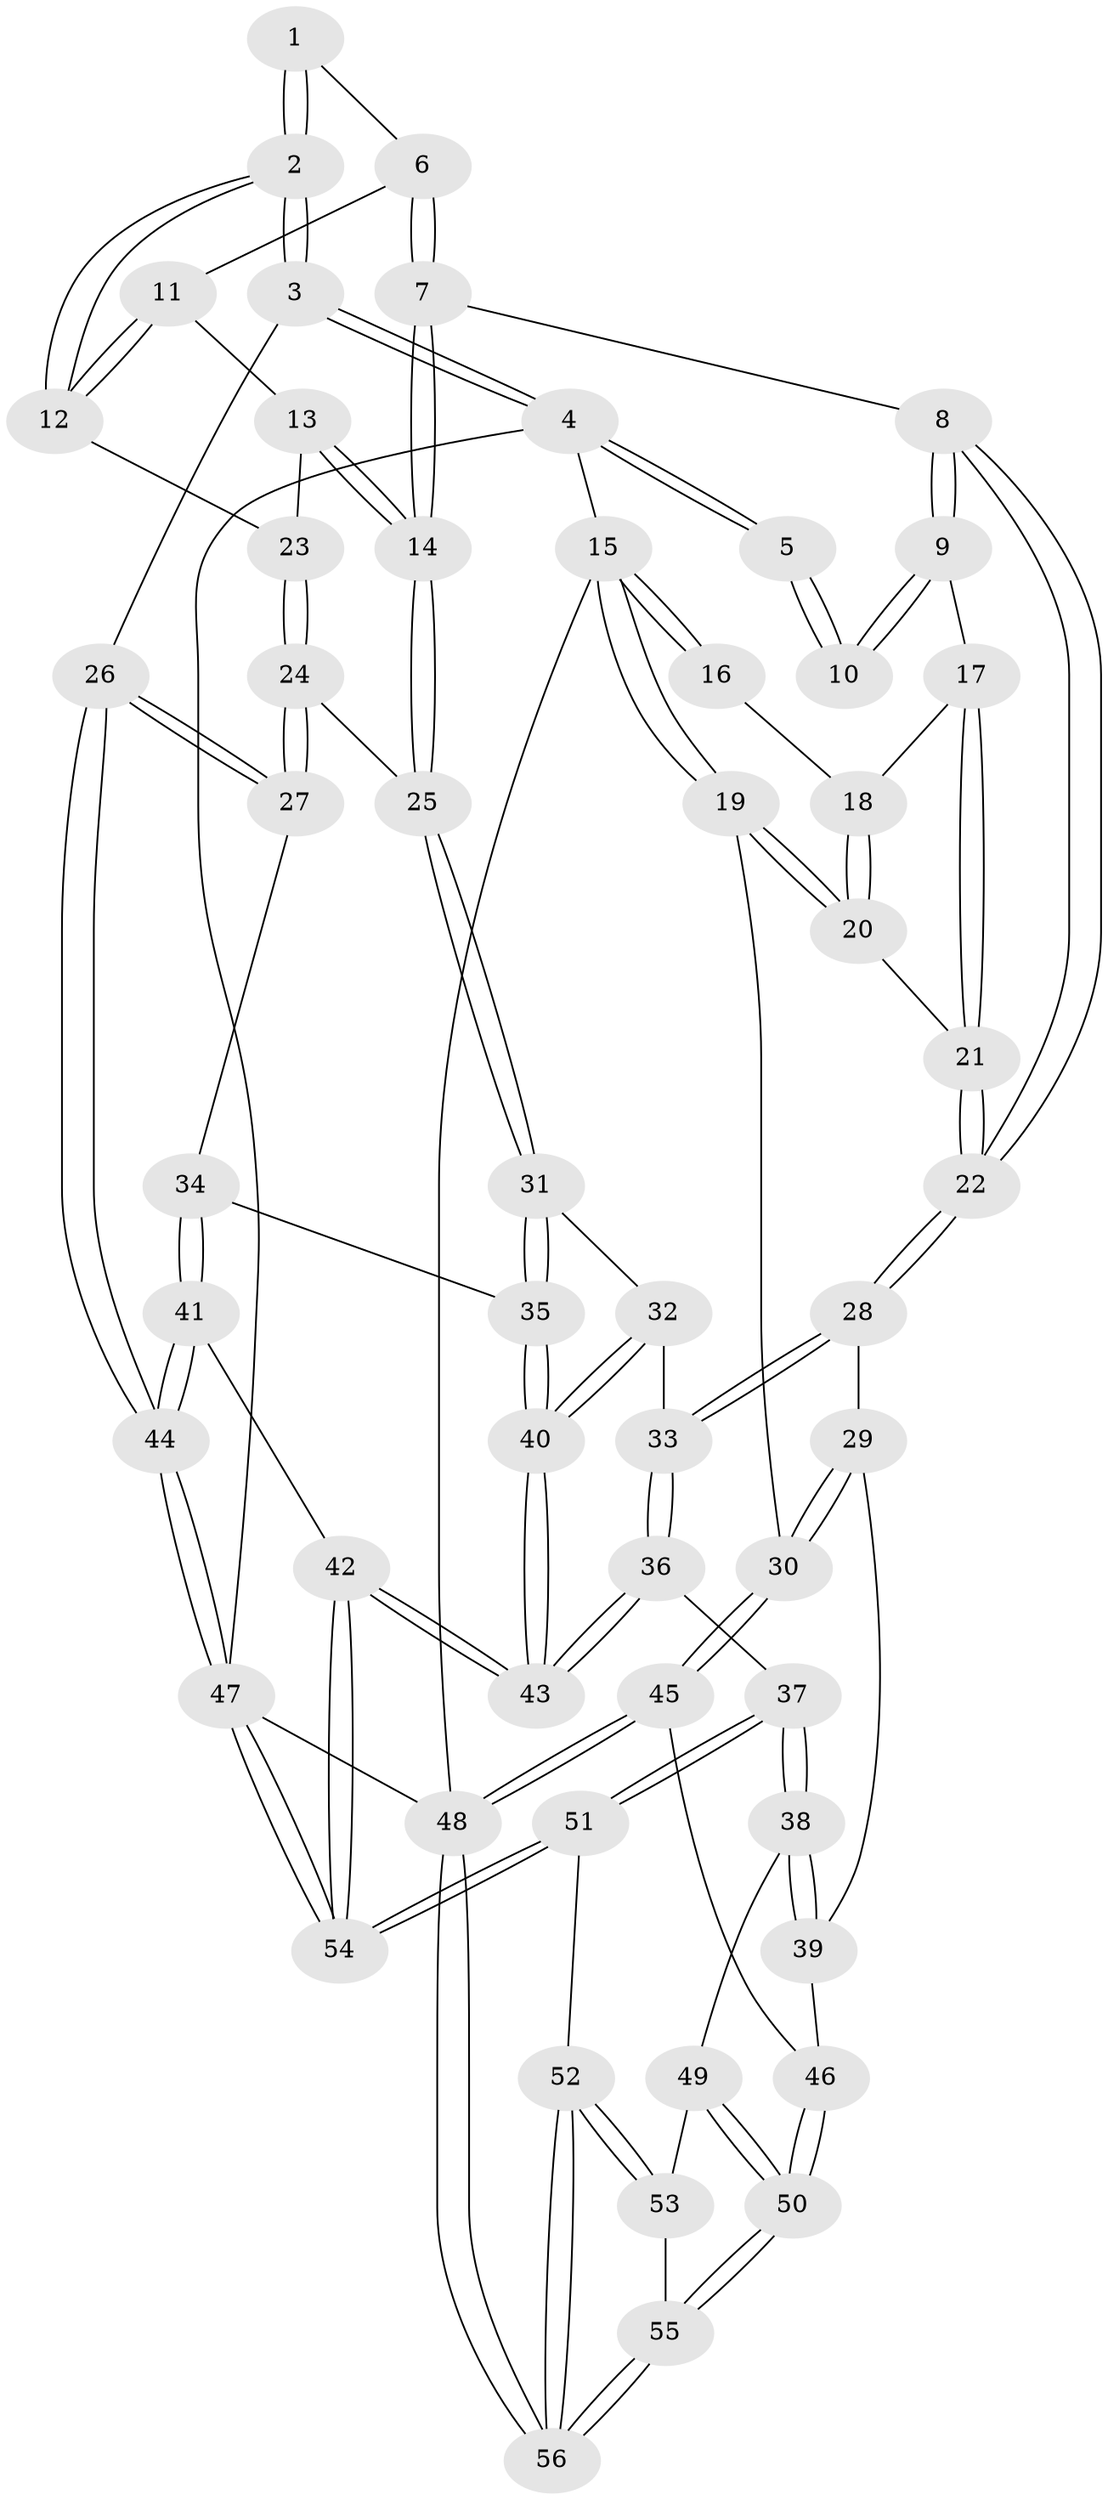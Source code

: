 // Generated by graph-tools (version 1.1) at 2025/16/03/09/25 04:16:56]
// undirected, 56 vertices, 137 edges
graph export_dot {
graph [start="1"]
  node [color=gray90,style=filled];
  1 [pos="+0.6787901995565306+0.016454247003422344"];
  2 [pos="+1+0.21823473947197006"];
  3 [pos="+1+0.20252097288741025"];
  4 [pos="+1+0"];
  5 [pos="+0.5676570508565739+0"];
  6 [pos="+0.7339410840711089+0.18394223220301284"];
  7 [pos="+0.5758164573380573+0.3564234109094791"];
  8 [pos="+0.5030560252165704+0.3340188388269275"];
  9 [pos="+0.4827449430527317+0"];
  10 [pos="+0.5038724263714494+0"];
  11 [pos="+0.7373474823316822+0.18886464407493128"];
  12 [pos="+1+0.24006051298009987"];
  13 [pos="+0.7781863988482185+0.33349886208289964"];
  14 [pos="+0.6619267323260579+0.395184340727805"];
  15 [pos="+0+0"];
  16 [pos="+0.1560767490842906+0"];
  17 [pos="+0.3471299450152668+0.10124478407675071"];
  18 [pos="+0.11440653132863637+0.1614522830579595"];
  19 [pos="+0+0.348776608721146"];
  20 [pos="+0.037107349510716064+0.30596776388199026"];
  21 [pos="+0.1836882591181557+0.34511169493421245"];
  22 [pos="+0.3594890158189681+0.4658960984707975"];
  23 [pos="+0.890316213771032+0.33019326019513745"];
  24 [pos="+0.8712359012007752+0.4439722278605583"];
  25 [pos="+0.6954383823961652+0.49202671299901757"];
  26 [pos="+1+0.5895688846267813"];
  27 [pos="+0.8902917994950956+0.6288268271289256"];
  28 [pos="+0.3587090076831173+0.4974047655525881"];
  29 [pos="+0.23930855836040235+0.6056526891376205"];
  30 [pos="+0+0.6282289445162469"];
  31 [pos="+0.7016047934850971+0.5246057187148293"];
  32 [pos="+0.5625786313877456+0.6456376831360479"];
  33 [pos="+0.47595631936272403+0.651789010946661"];
  34 [pos="+0.8872368986966896+0.6304727364934941"];
  35 [pos="+0.846794179201274+0.6343374594800777"];
  36 [pos="+0.45101725082321364+0.7904227456384127"];
  37 [pos="+0.4227289640571957+0.8241257692796173"];
  38 [pos="+0.36512464740387635+0.8325716665979721"];
  39 [pos="+0.23519936535932914+0.7601128402971746"];
  40 [pos="+0.7222048829028087+0.7669685483063108"];
  41 [pos="+0.9214011211808596+0.8623907227420223"];
  42 [pos="+0.7155519037568748+0.9039156783932505"];
  43 [pos="+0.7085536436377395+0.8847195348516081"];
  44 [pos="+1+1"];
  45 [pos="+0+0.7091546316468351"];
  46 [pos="+0.12532107586486652+0.8313720345210007"];
  47 [pos="+1+1"];
  48 [pos="+0+1"];
  49 [pos="+0.32147816067013774+0.8835108105510271"];
  50 [pos="+0.16277936835739976+0.9299399410822692"];
  51 [pos="+0.5323830427358415+1"];
  52 [pos="+0.42371343124937244+1"];
  53 [pos="+0.31207718372392135+0.9726025871499703"];
  54 [pos="+0.6663442717036804+1"];
  55 [pos="+0.16034674199134827+0.962541356789601"];
  56 [pos="+0.02027077381763953+1"];
  1 -- 2;
  1 -- 2;
  1 -- 6;
  2 -- 3;
  2 -- 3;
  2 -- 12;
  2 -- 12;
  3 -- 4;
  3 -- 4;
  3 -- 26;
  4 -- 5;
  4 -- 5;
  4 -- 15;
  4 -- 47;
  5 -- 10;
  5 -- 10;
  6 -- 7;
  6 -- 7;
  6 -- 11;
  7 -- 8;
  7 -- 14;
  7 -- 14;
  8 -- 9;
  8 -- 9;
  8 -- 22;
  8 -- 22;
  9 -- 10;
  9 -- 10;
  9 -- 17;
  11 -- 12;
  11 -- 12;
  11 -- 13;
  12 -- 23;
  13 -- 14;
  13 -- 14;
  13 -- 23;
  14 -- 25;
  14 -- 25;
  15 -- 16;
  15 -- 16;
  15 -- 19;
  15 -- 19;
  15 -- 48;
  16 -- 18;
  17 -- 18;
  17 -- 21;
  17 -- 21;
  18 -- 20;
  18 -- 20;
  19 -- 20;
  19 -- 20;
  19 -- 30;
  20 -- 21;
  21 -- 22;
  21 -- 22;
  22 -- 28;
  22 -- 28;
  23 -- 24;
  23 -- 24;
  24 -- 25;
  24 -- 27;
  24 -- 27;
  25 -- 31;
  25 -- 31;
  26 -- 27;
  26 -- 27;
  26 -- 44;
  26 -- 44;
  27 -- 34;
  28 -- 29;
  28 -- 33;
  28 -- 33;
  29 -- 30;
  29 -- 30;
  29 -- 39;
  30 -- 45;
  30 -- 45;
  31 -- 32;
  31 -- 35;
  31 -- 35;
  32 -- 33;
  32 -- 40;
  32 -- 40;
  33 -- 36;
  33 -- 36;
  34 -- 35;
  34 -- 41;
  34 -- 41;
  35 -- 40;
  35 -- 40;
  36 -- 37;
  36 -- 43;
  36 -- 43;
  37 -- 38;
  37 -- 38;
  37 -- 51;
  37 -- 51;
  38 -- 39;
  38 -- 39;
  38 -- 49;
  39 -- 46;
  40 -- 43;
  40 -- 43;
  41 -- 42;
  41 -- 44;
  41 -- 44;
  42 -- 43;
  42 -- 43;
  42 -- 54;
  42 -- 54;
  44 -- 47;
  44 -- 47;
  45 -- 46;
  45 -- 48;
  45 -- 48;
  46 -- 50;
  46 -- 50;
  47 -- 54;
  47 -- 54;
  47 -- 48;
  48 -- 56;
  48 -- 56;
  49 -- 50;
  49 -- 50;
  49 -- 53;
  50 -- 55;
  50 -- 55;
  51 -- 52;
  51 -- 54;
  51 -- 54;
  52 -- 53;
  52 -- 53;
  52 -- 56;
  52 -- 56;
  53 -- 55;
  55 -- 56;
  55 -- 56;
}
